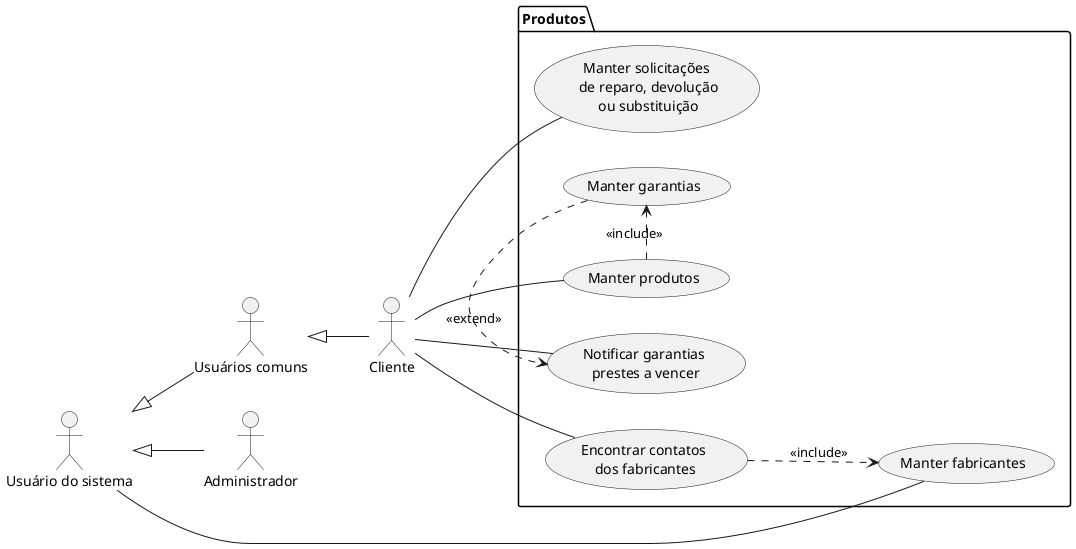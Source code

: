 
@startuml Produtos

left to right direction

' Atores
actor "Usuário do sistema" as user
actor "Usuários comuns" as common_user
actor Cliente as cli
actor Administrador as adm

' Relacionamentos
user <|-- common_user
common_user <|-- cli
user <|-- adm

package  "Produtos" {
    usecase "Manter produtos" as uc_manter_produtos
    usecase "Manter garantias" as uc_manter_garantias
    cli -- uc_manter_produtos
    uc_manter_produtos .> uc_manter_garantias: <<include>>

    usecase "Notificar garantias\n prestes a vencer" as uc_notificar_garantias
    cli -- uc_notificar_garantias
    uc_manter_garantias .> uc_notificar_garantias: <<extend>>

    usecase "Encontrar contatos\n dos fabricantes" as uc_encontrar_contatos
    cli -- uc_encontrar_contatos

    usecase "Manter solicitações\n de reparo, devolução\n ou substituição" as uc_manter_solicitacoes_reparo
    cli -- uc_manter_solicitacoes_reparo

    usecase "Manter fabricantes" as uc_manter_fabricantes
    user -- uc_manter_fabricantes
    uc_encontrar_contatos ..> uc_manter_fabricantes: <<include>>
}

@enduml